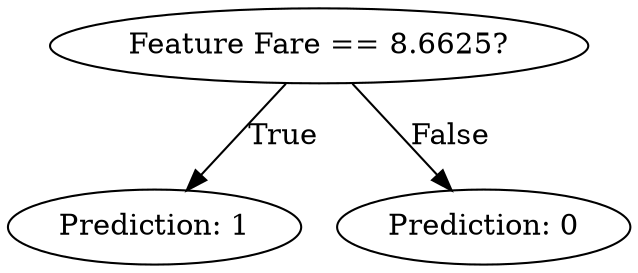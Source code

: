 digraph {
	2452526336560 [label="Feature Fare == 8.6625?"]
	2452526337712 [label="Prediction: 1"]
	2452526336560 -> 2452526337712 [label=True]
	2452526337520 [label="Prediction: 0"]
	2452526336560 -> 2452526337520 [label=False]
}
